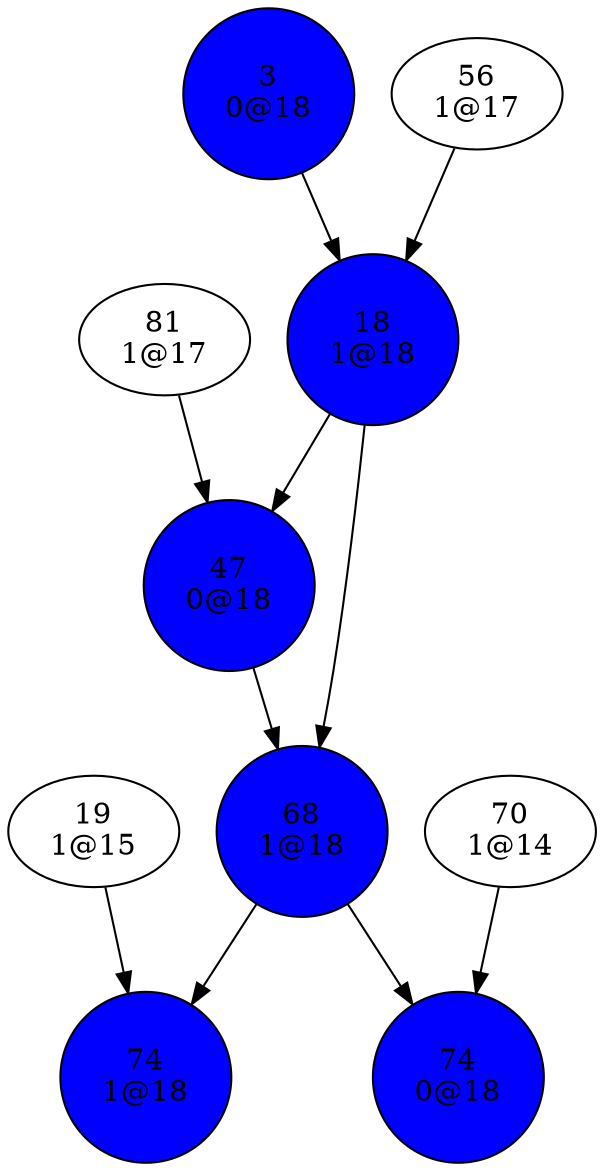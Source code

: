digraph {
"3
0@18"->"18
1@18";
"18
1@18"->"47
0@18";
"18
1@18"->"68
1@18";
"19
1@15"->"74
1@18";
"47
0@18"->"68
1@18";
"56
1@17"->"18
1@18";
"68
1@18"->"74
0@18";
"68
1@18"->"74
1@18";
"70
1@14"->"74
0@18";
"74
0@18";
"74
1@18";
"81
1@17"->"47
0@18";
"3
0@18"[shape=circle, style=filled, fillcolor=blue];
"18
1@18"[shape=circle, style=filled, fillcolor=blue];
"47
0@18"[shape=circle, style=filled, fillcolor=blue];
"68
1@18"[shape=circle, style=filled, fillcolor=blue];
"74
0@18"[shape=circle, style=filled, fillcolor=blue];
"74
1@18"[shape=circle, style=filled, fillcolor=blue];
}
